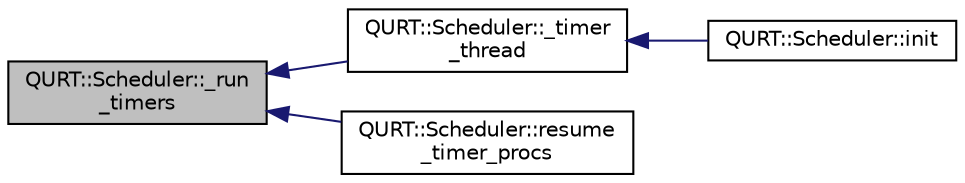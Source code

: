 digraph "QURT::Scheduler::_run_timers"
{
 // INTERACTIVE_SVG=YES
  edge [fontname="Helvetica",fontsize="10",labelfontname="Helvetica",labelfontsize="10"];
  node [fontname="Helvetica",fontsize="10",shape=record];
  rankdir="LR";
  Node1 [label="QURT::Scheduler::_run\l_timers",height=0.2,width=0.4,color="black", fillcolor="grey75", style="filled", fontcolor="black"];
  Node1 -> Node2 [dir="back",color="midnightblue",fontsize="10",style="solid",fontname="Helvetica"];
  Node2 [label="QURT::Scheduler::_timer\l_thread",height=0.2,width=0.4,color="black", fillcolor="white", style="filled",URL="$classQURT_1_1Scheduler.html#a1d66358f539e2d6a483e72465ee89db4"];
  Node2 -> Node3 [dir="back",color="midnightblue",fontsize="10",style="solid",fontname="Helvetica"];
  Node3 [label="QURT::Scheduler::init",height=0.2,width=0.4,color="black", fillcolor="white", style="filled",URL="$classQURT_1_1Scheduler.html#a3d77c332e051c28c83fb07757e7100bd"];
  Node1 -> Node4 [dir="back",color="midnightblue",fontsize="10",style="solid",fontname="Helvetica"];
  Node4 [label="QURT::Scheduler::resume\l_timer_procs",height=0.2,width=0.4,color="black", fillcolor="white", style="filled",URL="$classQURT_1_1Scheduler.html#aee4e701b92cb4721c4de1bfcdcded70c"];
}

